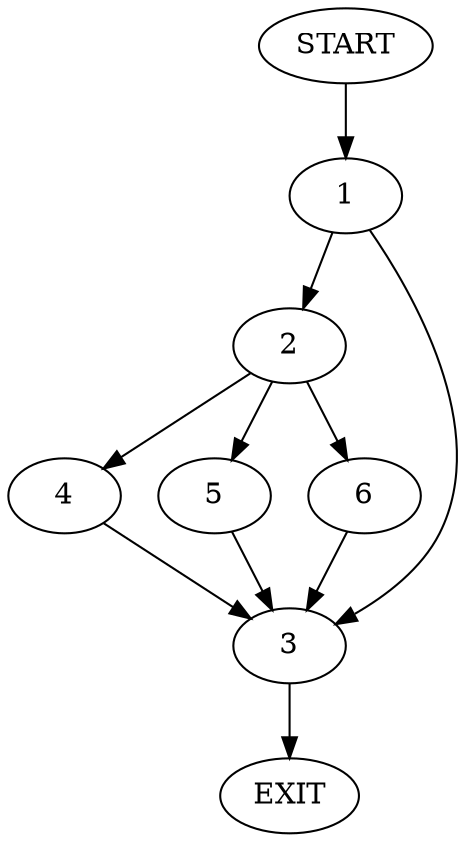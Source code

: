 digraph {
0 [label="START"]
7 [label="EXIT"]
0 -> 1
1 -> 2
1 -> 3
2 -> 4
2 -> 5
2 -> 6
3 -> 7
6 -> 3
4 -> 3
5 -> 3
}

